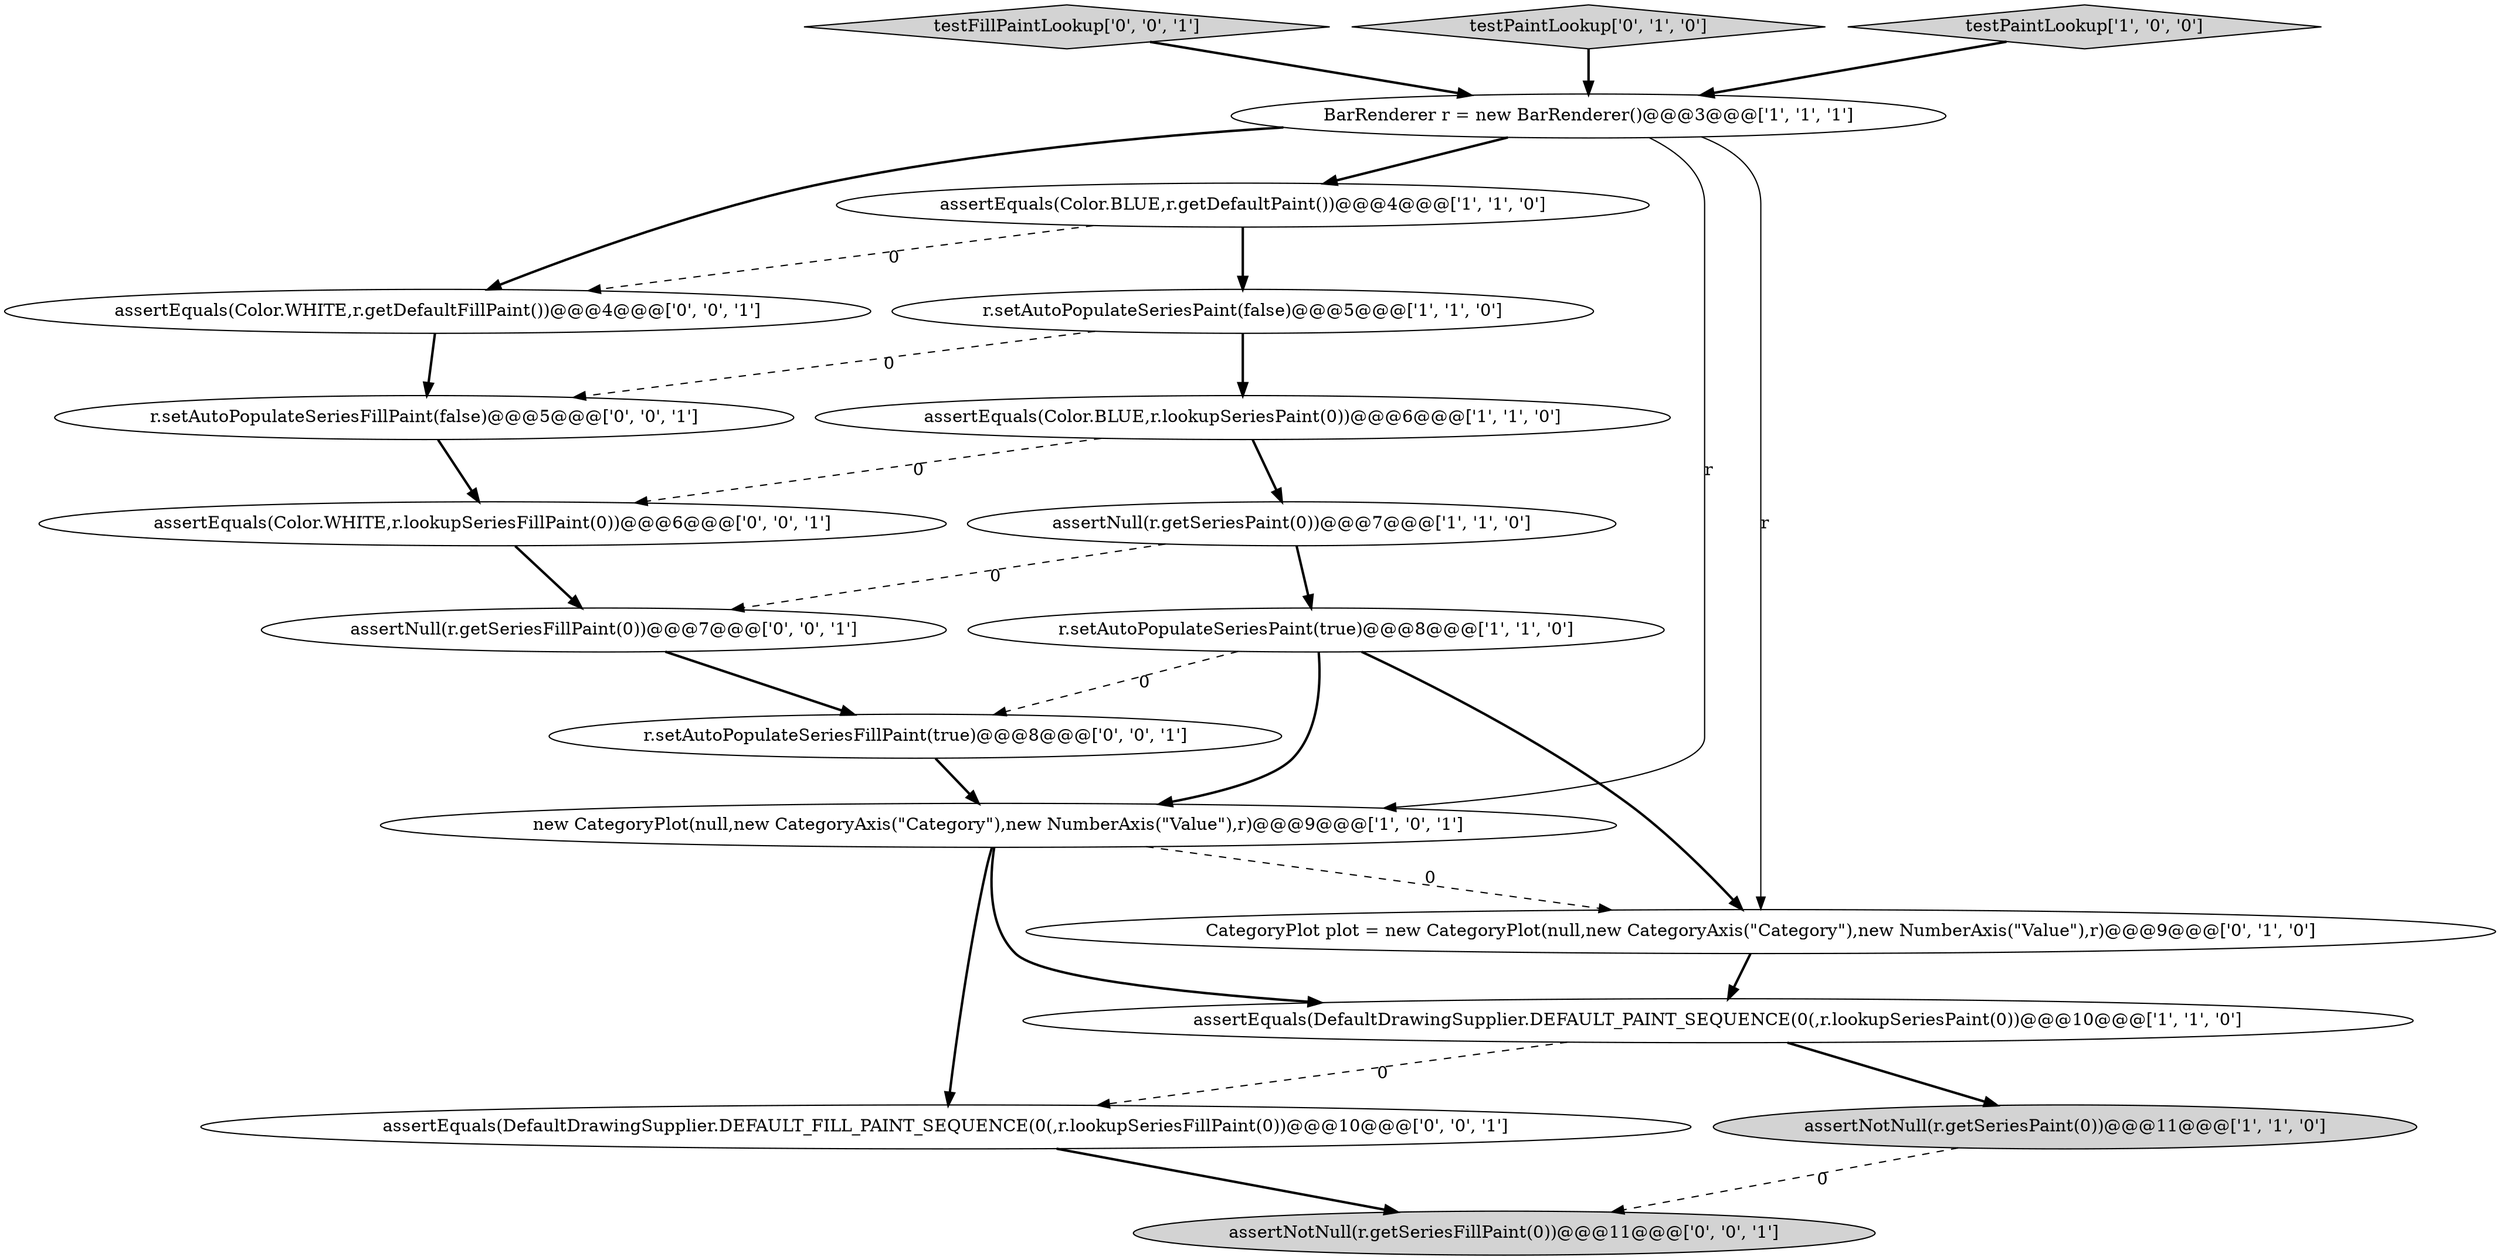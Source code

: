 digraph {
19 [style = filled, label = "assertNotNull(r.getSeriesFillPaint(0))@@@11@@@['0', '0', '1']", fillcolor = lightgray, shape = ellipse image = "AAA0AAABBB3BBB"];
18 [style = filled, label = "assertEquals(Color.WHITE,r.getDefaultFillPaint())@@@4@@@['0', '0', '1']", fillcolor = white, shape = ellipse image = "AAA0AAABBB3BBB"];
11 [style = filled, label = "CategoryPlot plot = new CategoryPlot(null,new CategoryAxis(\"Category\"),new NumberAxis(\"Value\"),r)@@@9@@@['0', '1', '0']", fillcolor = white, shape = ellipse image = "AAA1AAABBB2BBB"];
17 [style = filled, label = "testFillPaintLookup['0', '0', '1']", fillcolor = lightgray, shape = diamond image = "AAA0AAABBB3BBB"];
5 [style = filled, label = "r.setAutoPopulateSeriesPaint(true)@@@8@@@['1', '1', '0']", fillcolor = white, shape = ellipse image = "AAA0AAABBB1BBB"];
3 [style = filled, label = "BarRenderer r = new BarRenderer()@@@3@@@['1', '1', '1']", fillcolor = white, shape = ellipse image = "AAA0AAABBB1BBB"];
15 [style = filled, label = "r.setAutoPopulateSeriesFillPaint(true)@@@8@@@['0', '0', '1']", fillcolor = white, shape = ellipse image = "AAA0AAABBB3BBB"];
6 [style = filled, label = "new CategoryPlot(null,new CategoryAxis(\"Category\"),new NumberAxis(\"Value\"),r)@@@9@@@['1', '0', '1']", fillcolor = white, shape = ellipse image = "AAA0AAABBB1BBB"];
2 [style = filled, label = "assertNotNull(r.getSeriesPaint(0))@@@11@@@['1', '1', '0']", fillcolor = lightgray, shape = ellipse image = "AAA0AAABBB1BBB"];
12 [style = filled, label = "assertEquals(Color.WHITE,r.lookupSeriesFillPaint(0))@@@6@@@['0', '0', '1']", fillcolor = white, shape = ellipse image = "AAA0AAABBB3BBB"];
13 [style = filled, label = "assertNull(r.getSeriesFillPaint(0))@@@7@@@['0', '0', '1']", fillcolor = white, shape = ellipse image = "AAA0AAABBB3BBB"];
1 [style = filled, label = "assertEquals(DefaultDrawingSupplier.DEFAULT_PAINT_SEQUENCE(0(,r.lookupSeriesPaint(0))@@@10@@@['1', '1', '0']", fillcolor = white, shape = ellipse image = "AAA0AAABBB1BBB"];
4 [style = filled, label = "assertEquals(Color.BLUE,r.getDefaultPaint())@@@4@@@['1', '1', '0']", fillcolor = white, shape = ellipse image = "AAA0AAABBB1BBB"];
0 [style = filled, label = "r.setAutoPopulateSeriesPaint(false)@@@5@@@['1', '1', '0']", fillcolor = white, shape = ellipse image = "AAA0AAABBB1BBB"];
10 [style = filled, label = "testPaintLookup['0', '1', '0']", fillcolor = lightgray, shape = diamond image = "AAA0AAABBB2BBB"];
8 [style = filled, label = "assertEquals(Color.BLUE,r.lookupSeriesPaint(0))@@@6@@@['1', '1', '0']", fillcolor = white, shape = ellipse image = "AAA0AAABBB1BBB"];
16 [style = filled, label = "assertEquals(DefaultDrawingSupplier.DEFAULT_FILL_PAINT_SEQUENCE(0(,r.lookupSeriesFillPaint(0))@@@10@@@['0', '0', '1']", fillcolor = white, shape = ellipse image = "AAA0AAABBB3BBB"];
14 [style = filled, label = "r.setAutoPopulateSeriesFillPaint(false)@@@5@@@['0', '0', '1']", fillcolor = white, shape = ellipse image = "AAA0AAABBB3BBB"];
7 [style = filled, label = "testPaintLookup['1', '0', '0']", fillcolor = lightgray, shape = diamond image = "AAA0AAABBB1BBB"];
9 [style = filled, label = "assertNull(r.getSeriesPaint(0))@@@7@@@['1', '1', '0']", fillcolor = white, shape = ellipse image = "AAA0AAABBB1BBB"];
13->15 [style = bold, label=""];
8->9 [style = bold, label=""];
16->19 [style = bold, label=""];
3->11 [style = solid, label="r"];
0->14 [style = dashed, label="0"];
14->12 [style = bold, label=""];
11->1 [style = bold, label=""];
0->8 [style = bold, label=""];
17->3 [style = bold, label=""];
3->18 [style = bold, label=""];
15->6 [style = bold, label=""];
10->3 [style = bold, label=""];
12->13 [style = bold, label=""];
7->3 [style = bold, label=""];
6->16 [style = bold, label=""];
9->13 [style = dashed, label="0"];
2->19 [style = dashed, label="0"];
8->12 [style = dashed, label="0"];
5->11 [style = bold, label=""];
1->16 [style = dashed, label="0"];
4->18 [style = dashed, label="0"];
6->11 [style = dashed, label="0"];
18->14 [style = bold, label=""];
4->0 [style = bold, label=""];
3->6 [style = solid, label="r"];
9->5 [style = bold, label=""];
6->1 [style = bold, label=""];
1->2 [style = bold, label=""];
3->4 [style = bold, label=""];
5->15 [style = dashed, label="0"];
5->6 [style = bold, label=""];
}
